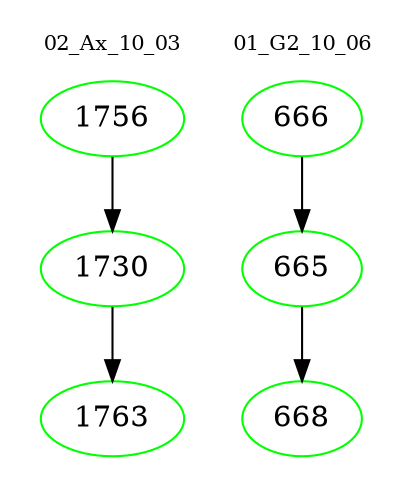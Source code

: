 digraph{
subgraph cluster_0 {
color = white
label = "02_Ax_10_03";
fontsize=10;
T0_1756 [label="1756", color="green"]
T0_1756 -> T0_1730 [color="black"]
T0_1730 [label="1730", color="green"]
T0_1730 -> T0_1763 [color="black"]
T0_1763 [label="1763", color="green"]
}
subgraph cluster_1 {
color = white
label = "01_G2_10_06";
fontsize=10;
T1_666 [label="666", color="green"]
T1_666 -> T1_665 [color="black"]
T1_665 [label="665", color="green"]
T1_665 -> T1_668 [color="black"]
T1_668 [label="668", color="green"]
}
}
